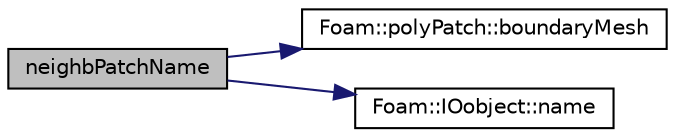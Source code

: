 digraph "neighbPatchName"
{
  bgcolor="transparent";
  edge [fontname="Helvetica",fontsize="10",labelfontname="Helvetica",labelfontsize="10"];
  node [fontname="Helvetica",fontsize="10",shape=record];
  rankdir="LR";
  Node753 [label="neighbPatchName",height=0.2,width=0.4,color="black", fillcolor="grey75", style="filled", fontcolor="black"];
  Node753 -> Node754 [color="midnightblue",fontsize="10",style="solid",fontname="Helvetica"];
  Node754 [label="Foam::polyPatch::boundaryMesh",height=0.2,width=0.4,color="black",URL="$a28633.html#a729e6b97bfa357ec46f60ff7f2e7779a",tooltip="Return boundaryMesh reference. "];
  Node753 -> Node755 [color="midnightblue",fontsize="10",style="solid",fontname="Helvetica"];
  Node755 [label="Foam::IOobject::name",height=0.2,width=0.4,color="black",URL="$a27249.html#acc80e00a8ac919288fb55bd14cc88bf6",tooltip="Return name. "];
}
